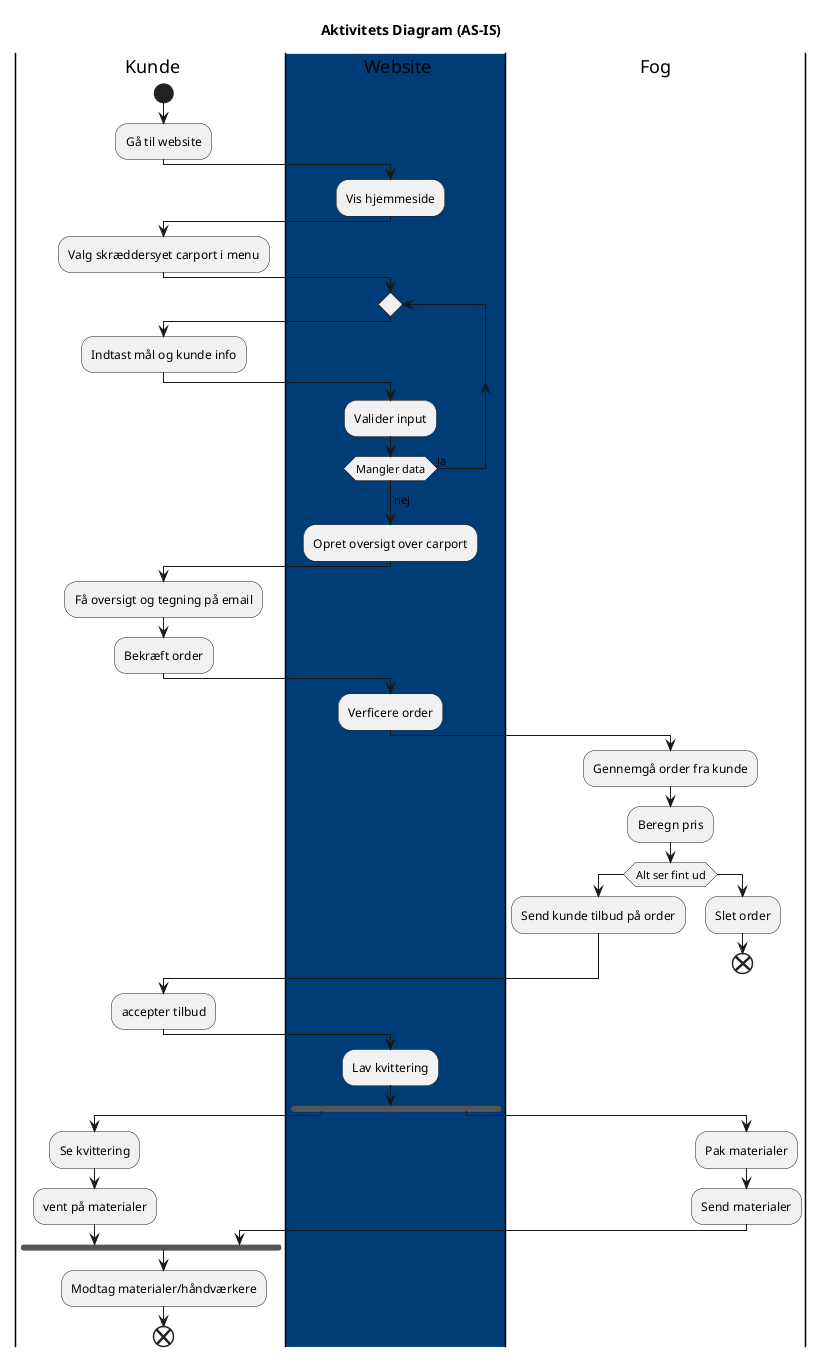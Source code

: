 @startuml
'https://plantuml.com/activity-diagram-beta
Title Aktivitets Diagram (AS-IS)
|k| Kunde
start
:Gå til website;
|w|
:Vis hjemmeside;
|k|
:Valg skræddersyet carport i menu;

|#003D76|w| Website
repeat
|k|
:Indtast mål og kunde info;
|w|
  :Valider input;
repeat while (Mangler data) is (Ja)
->nej;
|w|
:Opret oversigt over carport;
|k|
:Få oversigt og tegning på email;
:Bekræft order;
|w|
:Verficere order;
|s|
:Gennemgå order fra kunde;
:Beregn pris;

|s|Fog
if (Alt ser fint ud) then
  :Send kunde tilbud på order;
else
  :Slet order;
  end
endif
|k|
:accepter tilbud;

|w|
:Lav kvittering;
fork
|k|
  :Se kvittering;
  :vent på materialer;
fork again
  |s|
    :Pak materialer;
    :Send materialer;
  |k|
end fork
:Modtag materialer/håndværkere;
end
@enduml